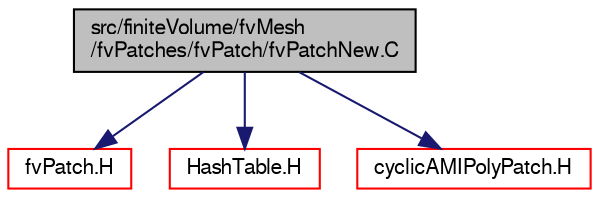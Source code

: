 digraph "src/finiteVolume/fvMesh/fvPatches/fvPatch/fvPatchNew.C"
{
  bgcolor="transparent";
  edge [fontname="FreeSans",fontsize="10",labelfontname="FreeSans",labelfontsize="10"];
  node [fontname="FreeSans",fontsize="10",shape=record];
  Node0 [label="src/finiteVolume/fvMesh\l/fvPatches/fvPatch/fvPatchNew.C",height=0.2,width=0.4,color="black", fillcolor="grey75", style="filled", fontcolor="black"];
  Node0 -> Node1 [color="midnightblue",fontsize="10",style="solid",fontname="FreeSans"];
  Node1 [label="fvPatch.H",height=0.2,width=0.4,color="red",URL="$a03686.html"];
  Node0 -> Node92 [color="midnightblue",fontsize="10",style="solid",fontname="FreeSans"];
  Node92 [label="HashTable.H",height=0.2,width=0.4,color="red",URL="$a08477.html"];
  Node0 -> Node156 [color="midnightblue",fontsize="10",style="solid",fontname="FreeSans"];
  Node156 [label="cyclicAMIPolyPatch.H",height=0.2,width=0.4,color="red",URL="$a07403.html"];
}
